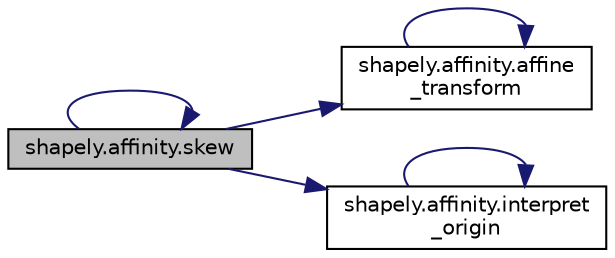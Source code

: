 digraph "shapely.affinity.skew"
{
 // LATEX_PDF_SIZE
  edge [fontname="Helvetica",fontsize="10",labelfontname="Helvetica",labelfontsize="10"];
  node [fontname="Helvetica",fontsize="10",shape=record];
  rankdir="LR";
  Node1 [label="shapely.affinity.skew",height=0.2,width=0.4,color="black", fillcolor="grey75", style="filled", fontcolor="black",tooltip=" "];
  Node1 -> Node2 [color="midnightblue",fontsize="10",style="solid",fontname="Helvetica"];
  Node2 [label="shapely.affinity.affine\l_transform",height=0.2,width=0.4,color="black", fillcolor="white", style="filled",URL="$d1/d39/namespaceshapely_1_1affinity.html#acdde8225c7a319feea21e28e879e9069",tooltip=" "];
  Node2 -> Node2 [color="midnightblue",fontsize="10",style="solid",fontname="Helvetica"];
  Node1 -> Node3 [color="midnightblue",fontsize="10",style="solid",fontname="Helvetica"];
  Node3 [label="shapely.affinity.interpret\l_origin",height=0.2,width=0.4,color="black", fillcolor="white", style="filled",URL="$d1/d39/namespaceshapely_1_1affinity.html#a18e57d283665b042cc701d1aa622f597",tooltip=" "];
  Node3 -> Node3 [color="midnightblue",fontsize="10",style="solid",fontname="Helvetica"];
  Node1 -> Node1 [color="midnightblue",fontsize="10",style="solid",fontname="Helvetica"];
}
